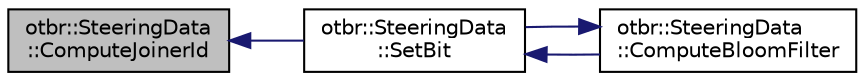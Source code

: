 digraph "otbr::SteeringData::ComputeJoinerId"
{
  edge [fontname="Helvetica",fontsize="10",labelfontname="Helvetica",labelfontsize="10"];
  node [fontname="Helvetica",fontsize="10",shape=record];
  rankdir="LR";
  Node7 [label="otbr::SteeringData\l::ComputeJoinerId",height=0.2,width=0.4,color="black", fillcolor="grey75", style="filled", fontcolor="black"];
  Node7 -> Node8 [dir="back",color="midnightblue",fontsize="10",style="solid",fontname="Helvetica"];
  Node8 [label="otbr::SteeringData\l::SetBit",height=0.2,width=0.4,color="black", fillcolor="white", style="filled",URL="$d6/de8/classotbr_1_1SteeringData.html#acbadfef58d51a386d3d6bcd529987fd6",tooltip="This method sets bit aBit. "];
  Node8 -> Node9 [dir="back",color="midnightblue",fontsize="10",style="solid",fontname="Helvetica"];
  Node9 [label="otbr::SteeringData\l::ComputeBloomFilter",height=0.2,width=0.4,color="black", fillcolor="white", style="filled",URL="$d6/de8/classotbr_1_1SteeringData.html#a0dde3e4e63981714773d59246142044b",tooltip="This method computes the Bloom Filter. "];
  Node9 -> Node8 [dir="back",color="midnightblue",fontsize="10",style="solid",fontname="Helvetica"];
}
